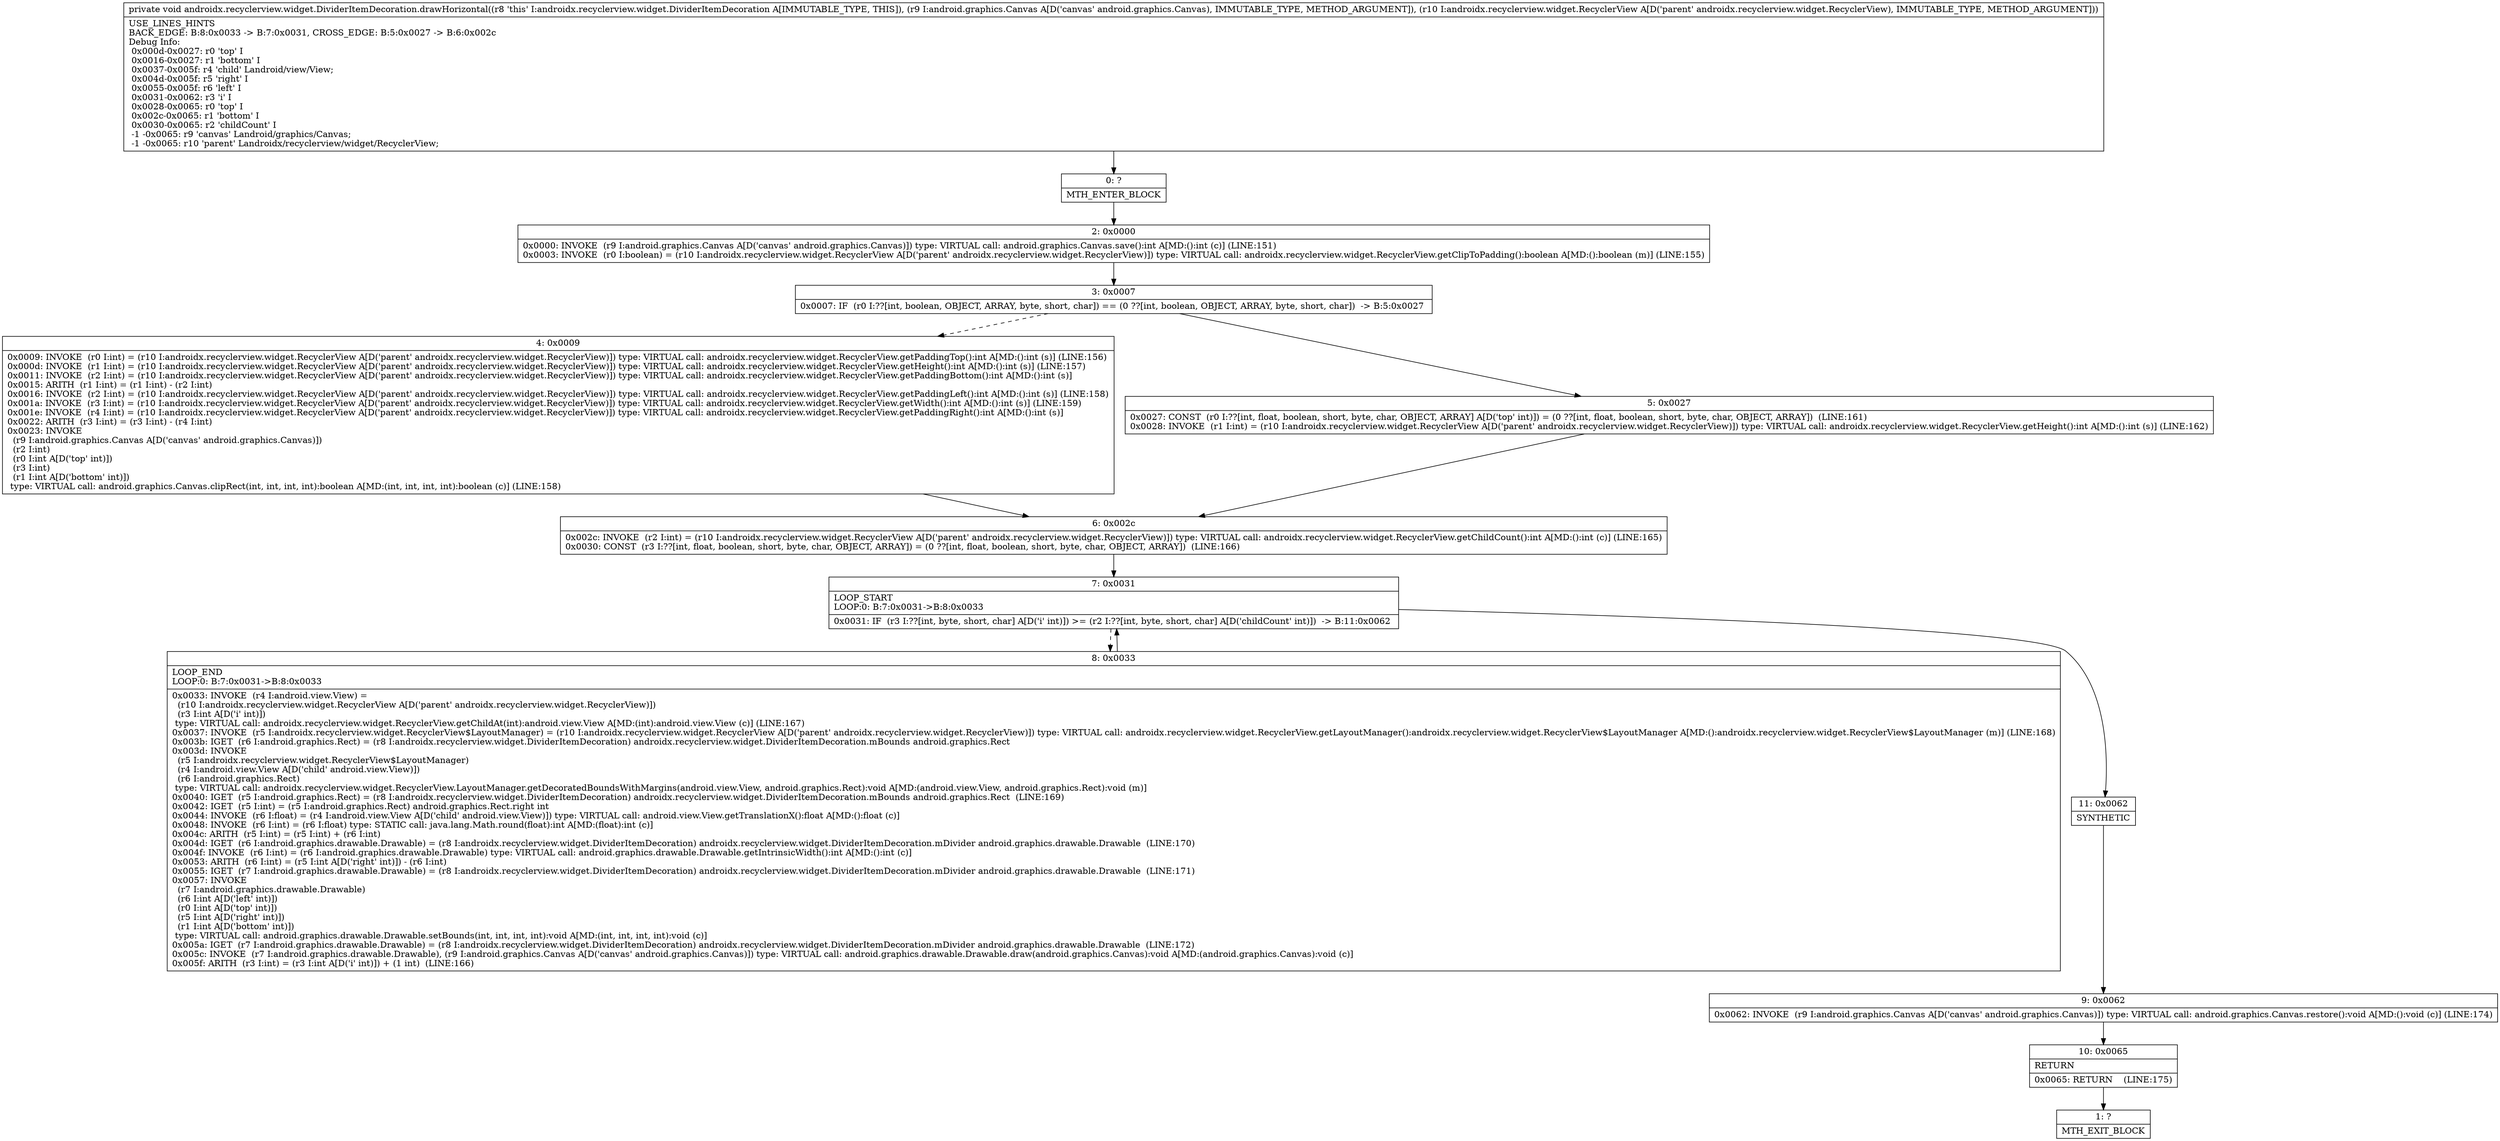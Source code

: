 digraph "CFG forandroidx.recyclerview.widget.DividerItemDecoration.drawHorizontal(Landroid\/graphics\/Canvas;Landroidx\/recyclerview\/widget\/RecyclerView;)V" {
Node_0 [shape=record,label="{0\:\ ?|MTH_ENTER_BLOCK\l}"];
Node_2 [shape=record,label="{2\:\ 0x0000|0x0000: INVOKE  (r9 I:android.graphics.Canvas A[D('canvas' android.graphics.Canvas)]) type: VIRTUAL call: android.graphics.Canvas.save():int A[MD:():int (c)] (LINE:151)\l0x0003: INVOKE  (r0 I:boolean) = (r10 I:androidx.recyclerview.widget.RecyclerView A[D('parent' androidx.recyclerview.widget.RecyclerView)]) type: VIRTUAL call: androidx.recyclerview.widget.RecyclerView.getClipToPadding():boolean A[MD:():boolean (m)] (LINE:155)\l}"];
Node_3 [shape=record,label="{3\:\ 0x0007|0x0007: IF  (r0 I:??[int, boolean, OBJECT, ARRAY, byte, short, char]) == (0 ??[int, boolean, OBJECT, ARRAY, byte, short, char])  \-\> B:5:0x0027 \l}"];
Node_4 [shape=record,label="{4\:\ 0x0009|0x0009: INVOKE  (r0 I:int) = (r10 I:androidx.recyclerview.widget.RecyclerView A[D('parent' androidx.recyclerview.widget.RecyclerView)]) type: VIRTUAL call: androidx.recyclerview.widget.RecyclerView.getPaddingTop():int A[MD:():int (s)] (LINE:156)\l0x000d: INVOKE  (r1 I:int) = (r10 I:androidx.recyclerview.widget.RecyclerView A[D('parent' androidx.recyclerview.widget.RecyclerView)]) type: VIRTUAL call: androidx.recyclerview.widget.RecyclerView.getHeight():int A[MD:():int (s)] (LINE:157)\l0x0011: INVOKE  (r2 I:int) = (r10 I:androidx.recyclerview.widget.RecyclerView A[D('parent' androidx.recyclerview.widget.RecyclerView)]) type: VIRTUAL call: androidx.recyclerview.widget.RecyclerView.getPaddingBottom():int A[MD:():int (s)]\l0x0015: ARITH  (r1 I:int) = (r1 I:int) \- (r2 I:int) \l0x0016: INVOKE  (r2 I:int) = (r10 I:androidx.recyclerview.widget.RecyclerView A[D('parent' androidx.recyclerview.widget.RecyclerView)]) type: VIRTUAL call: androidx.recyclerview.widget.RecyclerView.getPaddingLeft():int A[MD:():int (s)] (LINE:158)\l0x001a: INVOKE  (r3 I:int) = (r10 I:androidx.recyclerview.widget.RecyclerView A[D('parent' androidx.recyclerview.widget.RecyclerView)]) type: VIRTUAL call: androidx.recyclerview.widget.RecyclerView.getWidth():int A[MD:():int (s)] (LINE:159)\l0x001e: INVOKE  (r4 I:int) = (r10 I:androidx.recyclerview.widget.RecyclerView A[D('parent' androidx.recyclerview.widget.RecyclerView)]) type: VIRTUAL call: androidx.recyclerview.widget.RecyclerView.getPaddingRight():int A[MD:():int (s)]\l0x0022: ARITH  (r3 I:int) = (r3 I:int) \- (r4 I:int) \l0x0023: INVOKE  \l  (r9 I:android.graphics.Canvas A[D('canvas' android.graphics.Canvas)])\l  (r2 I:int)\l  (r0 I:int A[D('top' int)])\l  (r3 I:int)\l  (r1 I:int A[D('bottom' int)])\l type: VIRTUAL call: android.graphics.Canvas.clipRect(int, int, int, int):boolean A[MD:(int, int, int, int):boolean (c)] (LINE:158)\l}"];
Node_6 [shape=record,label="{6\:\ 0x002c|0x002c: INVOKE  (r2 I:int) = (r10 I:androidx.recyclerview.widget.RecyclerView A[D('parent' androidx.recyclerview.widget.RecyclerView)]) type: VIRTUAL call: androidx.recyclerview.widget.RecyclerView.getChildCount():int A[MD:():int (c)] (LINE:165)\l0x0030: CONST  (r3 I:??[int, float, boolean, short, byte, char, OBJECT, ARRAY]) = (0 ??[int, float, boolean, short, byte, char, OBJECT, ARRAY])  (LINE:166)\l}"];
Node_7 [shape=record,label="{7\:\ 0x0031|LOOP_START\lLOOP:0: B:7:0x0031\-\>B:8:0x0033\l|0x0031: IF  (r3 I:??[int, byte, short, char] A[D('i' int)]) \>= (r2 I:??[int, byte, short, char] A[D('childCount' int)])  \-\> B:11:0x0062 \l}"];
Node_8 [shape=record,label="{8\:\ 0x0033|LOOP_END\lLOOP:0: B:7:0x0031\-\>B:8:0x0033\l|0x0033: INVOKE  (r4 I:android.view.View) = \l  (r10 I:androidx.recyclerview.widget.RecyclerView A[D('parent' androidx.recyclerview.widget.RecyclerView)])\l  (r3 I:int A[D('i' int)])\l type: VIRTUAL call: androidx.recyclerview.widget.RecyclerView.getChildAt(int):android.view.View A[MD:(int):android.view.View (c)] (LINE:167)\l0x0037: INVOKE  (r5 I:androidx.recyclerview.widget.RecyclerView$LayoutManager) = (r10 I:androidx.recyclerview.widget.RecyclerView A[D('parent' androidx.recyclerview.widget.RecyclerView)]) type: VIRTUAL call: androidx.recyclerview.widget.RecyclerView.getLayoutManager():androidx.recyclerview.widget.RecyclerView$LayoutManager A[MD:():androidx.recyclerview.widget.RecyclerView$LayoutManager (m)] (LINE:168)\l0x003b: IGET  (r6 I:android.graphics.Rect) = (r8 I:androidx.recyclerview.widget.DividerItemDecoration) androidx.recyclerview.widget.DividerItemDecoration.mBounds android.graphics.Rect \l0x003d: INVOKE  \l  (r5 I:androidx.recyclerview.widget.RecyclerView$LayoutManager)\l  (r4 I:android.view.View A[D('child' android.view.View)])\l  (r6 I:android.graphics.Rect)\l type: VIRTUAL call: androidx.recyclerview.widget.RecyclerView.LayoutManager.getDecoratedBoundsWithMargins(android.view.View, android.graphics.Rect):void A[MD:(android.view.View, android.graphics.Rect):void (m)]\l0x0040: IGET  (r5 I:android.graphics.Rect) = (r8 I:androidx.recyclerview.widget.DividerItemDecoration) androidx.recyclerview.widget.DividerItemDecoration.mBounds android.graphics.Rect  (LINE:169)\l0x0042: IGET  (r5 I:int) = (r5 I:android.graphics.Rect) android.graphics.Rect.right int \l0x0044: INVOKE  (r6 I:float) = (r4 I:android.view.View A[D('child' android.view.View)]) type: VIRTUAL call: android.view.View.getTranslationX():float A[MD:():float (c)]\l0x0048: INVOKE  (r6 I:int) = (r6 I:float) type: STATIC call: java.lang.Math.round(float):int A[MD:(float):int (c)]\l0x004c: ARITH  (r5 I:int) = (r5 I:int) + (r6 I:int) \l0x004d: IGET  (r6 I:android.graphics.drawable.Drawable) = (r8 I:androidx.recyclerview.widget.DividerItemDecoration) androidx.recyclerview.widget.DividerItemDecoration.mDivider android.graphics.drawable.Drawable  (LINE:170)\l0x004f: INVOKE  (r6 I:int) = (r6 I:android.graphics.drawable.Drawable) type: VIRTUAL call: android.graphics.drawable.Drawable.getIntrinsicWidth():int A[MD:():int (c)]\l0x0053: ARITH  (r6 I:int) = (r5 I:int A[D('right' int)]) \- (r6 I:int) \l0x0055: IGET  (r7 I:android.graphics.drawable.Drawable) = (r8 I:androidx.recyclerview.widget.DividerItemDecoration) androidx.recyclerview.widget.DividerItemDecoration.mDivider android.graphics.drawable.Drawable  (LINE:171)\l0x0057: INVOKE  \l  (r7 I:android.graphics.drawable.Drawable)\l  (r6 I:int A[D('left' int)])\l  (r0 I:int A[D('top' int)])\l  (r5 I:int A[D('right' int)])\l  (r1 I:int A[D('bottom' int)])\l type: VIRTUAL call: android.graphics.drawable.Drawable.setBounds(int, int, int, int):void A[MD:(int, int, int, int):void (c)]\l0x005a: IGET  (r7 I:android.graphics.drawable.Drawable) = (r8 I:androidx.recyclerview.widget.DividerItemDecoration) androidx.recyclerview.widget.DividerItemDecoration.mDivider android.graphics.drawable.Drawable  (LINE:172)\l0x005c: INVOKE  (r7 I:android.graphics.drawable.Drawable), (r9 I:android.graphics.Canvas A[D('canvas' android.graphics.Canvas)]) type: VIRTUAL call: android.graphics.drawable.Drawable.draw(android.graphics.Canvas):void A[MD:(android.graphics.Canvas):void (c)]\l0x005f: ARITH  (r3 I:int) = (r3 I:int A[D('i' int)]) + (1 int)  (LINE:166)\l}"];
Node_11 [shape=record,label="{11\:\ 0x0062|SYNTHETIC\l}"];
Node_9 [shape=record,label="{9\:\ 0x0062|0x0062: INVOKE  (r9 I:android.graphics.Canvas A[D('canvas' android.graphics.Canvas)]) type: VIRTUAL call: android.graphics.Canvas.restore():void A[MD:():void (c)] (LINE:174)\l}"];
Node_10 [shape=record,label="{10\:\ 0x0065|RETURN\l|0x0065: RETURN    (LINE:175)\l}"];
Node_1 [shape=record,label="{1\:\ ?|MTH_EXIT_BLOCK\l}"];
Node_5 [shape=record,label="{5\:\ 0x0027|0x0027: CONST  (r0 I:??[int, float, boolean, short, byte, char, OBJECT, ARRAY] A[D('top' int)]) = (0 ??[int, float, boolean, short, byte, char, OBJECT, ARRAY])  (LINE:161)\l0x0028: INVOKE  (r1 I:int) = (r10 I:androidx.recyclerview.widget.RecyclerView A[D('parent' androidx.recyclerview.widget.RecyclerView)]) type: VIRTUAL call: androidx.recyclerview.widget.RecyclerView.getHeight():int A[MD:():int (s)] (LINE:162)\l}"];
MethodNode[shape=record,label="{private void androidx.recyclerview.widget.DividerItemDecoration.drawHorizontal((r8 'this' I:androidx.recyclerview.widget.DividerItemDecoration A[IMMUTABLE_TYPE, THIS]), (r9 I:android.graphics.Canvas A[D('canvas' android.graphics.Canvas), IMMUTABLE_TYPE, METHOD_ARGUMENT]), (r10 I:androidx.recyclerview.widget.RecyclerView A[D('parent' androidx.recyclerview.widget.RecyclerView), IMMUTABLE_TYPE, METHOD_ARGUMENT]))  | USE_LINES_HINTS\lBACK_EDGE: B:8:0x0033 \-\> B:7:0x0031, CROSS_EDGE: B:5:0x0027 \-\> B:6:0x002c\lDebug Info:\l  0x000d\-0x0027: r0 'top' I\l  0x0016\-0x0027: r1 'bottom' I\l  0x0037\-0x005f: r4 'child' Landroid\/view\/View;\l  0x004d\-0x005f: r5 'right' I\l  0x0055\-0x005f: r6 'left' I\l  0x0031\-0x0062: r3 'i' I\l  0x0028\-0x0065: r0 'top' I\l  0x002c\-0x0065: r1 'bottom' I\l  0x0030\-0x0065: r2 'childCount' I\l  \-1 \-0x0065: r9 'canvas' Landroid\/graphics\/Canvas;\l  \-1 \-0x0065: r10 'parent' Landroidx\/recyclerview\/widget\/RecyclerView;\l}"];
MethodNode -> Node_0;Node_0 -> Node_2;
Node_2 -> Node_3;
Node_3 -> Node_4[style=dashed];
Node_3 -> Node_5;
Node_4 -> Node_6;
Node_6 -> Node_7;
Node_7 -> Node_8[style=dashed];
Node_7 -> Node_11;
Node_8 -> Node_7;
Node_11 -> Node_9;
Node_9 -> Node_10;
Node_10 -> Node_1;
Node_5 -> Node_6;
}

